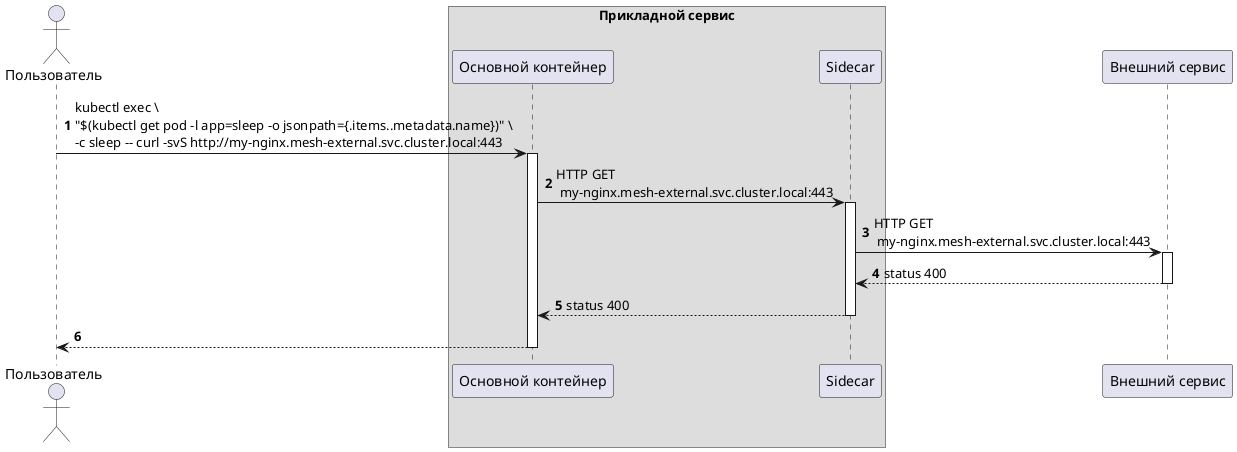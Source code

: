 @startuml

actor Пользователь as User

box Прикладной сервис
    participant Sleep as "Основной контейнер"
    participant Sidecar
end box 


participant External as "Внешний сервис"

autonumber

User->Sleep++: kubectl exec \ \n"$(kubectl get pod -l app=sleep -o jsonpath={.items..metadata.name})" \ \n-c sleep -- curl -svS http://my-nginx.mesh-external.svc.cluster.local:443
    Sleep->Sidecar++: HTTP GET \n my-nginx.mesh-external.svc.cluster.local:443
        Sidecar->External++: HTTP GET \n my-nginx.mesh-external.svc.cluster.local:443
        return status 400
    return status 400
return